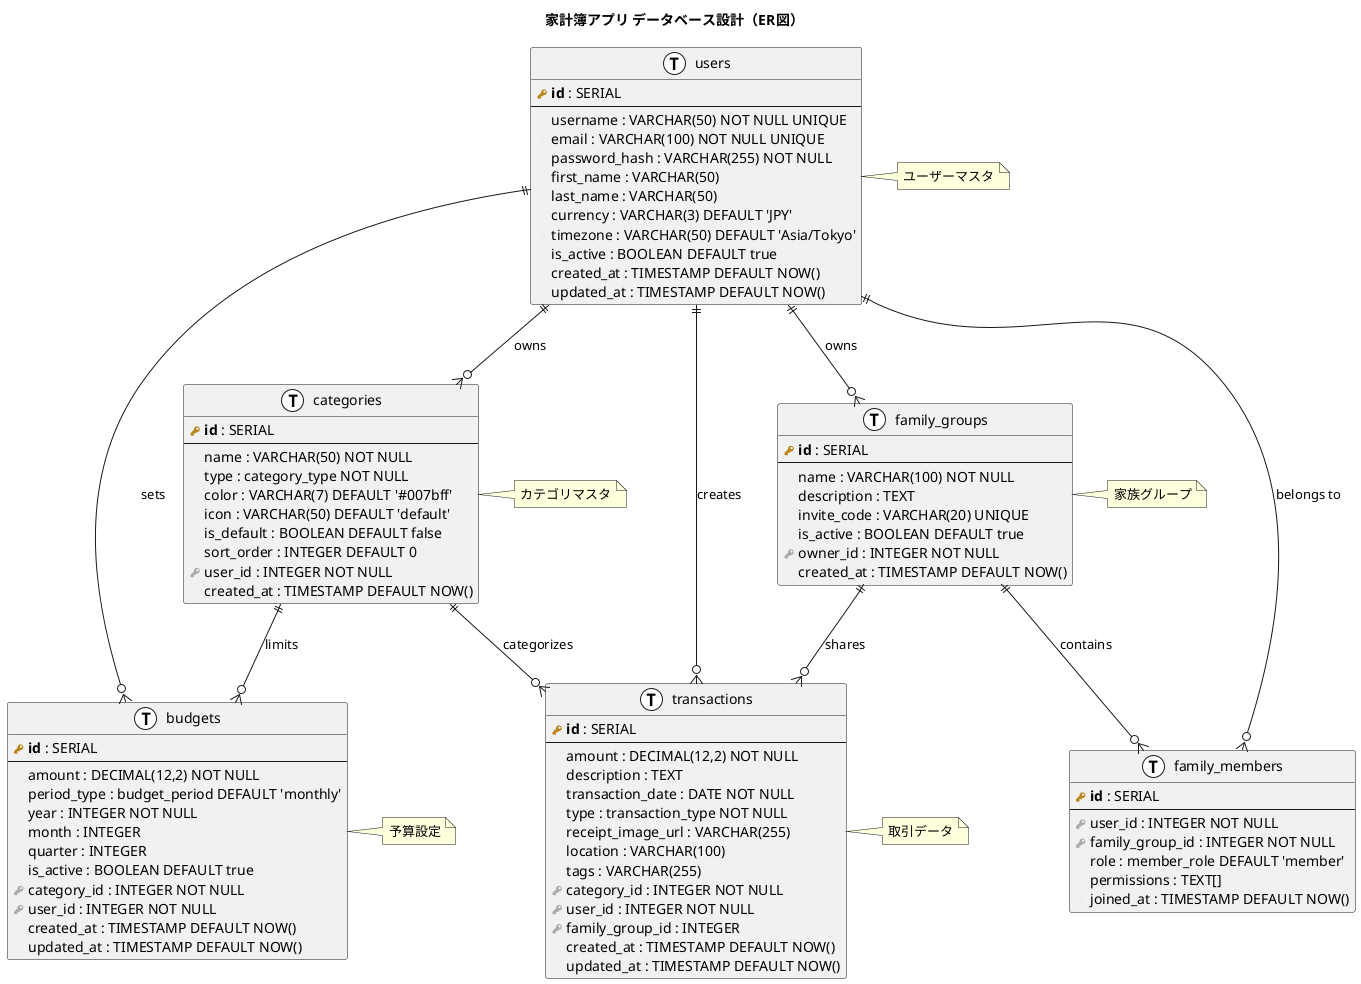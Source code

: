 @startuml
title 家計簿アプリ データベース設計（ER図）

!define PRIMARY_KEY(x) <b><color:#b8861b><&key></color> x</b>
!define FOREIGN_KEY(x) <color:#aaaaaa><&key></color> x
!define COLUMN(x) <color:#efefef><&media-record></color> x
!define TABLE(x) entity x << (T, white) >>

TABLE(users) {
  PRIMARY_KEY(id) : SERIAL
  --
  COLUMN(username) : VARCHAR(50) NOT NULL UNIQUE
  COLUMN(email) : VARCHAR(100) NOT NULL UNIQUE
  COLUMN(password_hash) : VARCHAR(255) NOT NULL
  COLUMN(first_name) : VARCHAR(50)
  COLUMN(last_name) : VARCHAR(50)
  COLUMN(currency) : VARCHAR(3) DEFAULT 'JPY'
  COLUMN(timezone) : VARCHAR(50) DEFAULT 'Asia/Tokyo'
  COLUMN(is_active) : BOOLEAN DEFAULT true
  COLUMN(created_at) : TIMESTAMP DEFAULT NOW()
  COLUMN(updated_at) : TIMESTAMP DEFAULT NOW()
}

TABLE(categories) {
  PRIMARY_KEY(id) : SERIAL
  --
  COLUMN(name) : VARCHAR(50) NOT NULL
  COLUMN(type) : category_type NOT NULL
  COLUMN(color) : VARCHAR(7) DEFAULT '#007bff'
  COLUMN(icon) : VARCHAR(50) DEFAULT 'default'
  COLUMN(is_default) : BOOLEAN DEFAULT false
  COLUMN(sort_order) : INTEGER DEFAULT 0
  FOREIGN_KEY(user_id) : INTEGER NOT NULL
  COLUMN(created_at) : TIMESTAMP DEFAULT NOW()
}

TABLE(transactions) {
  PRIMARY_KEY(id) : SERIAL
  --
  COLUMN(amount) : DECIMAL(12,2) NOT NULL
  COLUMN(description) : TEXT
  COLUMN(transaction_date) : DATE NOT NULL
  COLUMN(type) : transaction_type NOT NULL
  COLUMN(receipt_image_url) : VARCHAR(255)
  COLUMN(location) : VARCHAR(100)
  COLUMN(tags) : VARCHAR(255)
  FOREIGN_KEY(category_id) : INTEGER NOT NULL
  FOREIGN_KEY(user_id) : INTEGER NOT NULL
  FOREIGN_KEY(family_group_id) : INTEGER
  COLUMN(created_at) : TIMESTAMP DEFAULT NOW()
  COLUMN(updated_at) : TIMESTAMP DEFAULT NOW()
}

TABLE(budgets) {
  PRIMARY_KEY(id) : SERIAL
  --
  COLUMN(amount) : DECIMAL(12,2) NOT NULL
  COLUMN(period_type) : budget_period DEFAULT 'monthly'
  COLUMN(year) : INTEGER NOT NULL
  COLUMN(month) : INTEGER
  COLUMN(quarter) : INTEGER
  COLUMN(is_active) : BOOLEAN DEFAULT true
  FOREIGN_KEY(category_id) : INTEGER NOT NULL
  FOREIGN_KEY(user_id) : INTEGER NOT NULL
  COLUMN(created_at) : TIMESTAMP DEFAULT NOW()
  COLUMN(updated_at) : TIMESTAMP DEFAULT NOW()
}

TABLE(family_groups) {
  PRIMARY_KEY(id) : SERIAL
  --
  COLUMN(name) : VARCHAR(100) NOT NULL
  COLUMN(description) : TEXT
  COLUMN(invite_code) : VARCHAR(20) UNIQUE
  COLUMN(is_active) : BOOLEAN DEFAULT true
  FOREIGN_KEY(owner_id) : INTEGER NOT NULL
  COLUMN(created_at) : TIMESTAMP DEFAULT NOW()
}

TABLE(family_members) {
  PRIMARY_KEY(id) : SERIAL
  --
  FOREIGN_KEY(user_id) : INTEGER NOT NULL
  FOREIGN_KEY(family_group_id) : INTEGER NOT NULL
  COLUMN(role) : member_role DEFAULT 'member'
  COLUMN(permissions) : TEXT[]
  COLUMN(joined_at) : TIMESTAMP DEFAULT NOW()
}

' リレーションシップ
users ||--o{ categories : "owns"
users ||--o{ transactions : "creates"
users ||--o{ budgets : "sets"
users ||--o{ family_members : "belongs to"
users ||--o{ family_groups : "owns"

categories ||--o{ transactions : "categorizes"
categories ||--o{ budgets : "limits"

family_groups ||--o{ family_members : "contains"
family_groups ||--o{ transactions : "shares"

note right of users : ユーザーマスタ
note right of categories : カテゴリマスタ
note right of transactions : 取引データ
note right of budgets : 予算設定
note right of family_groups : 家族グループ

@enduml